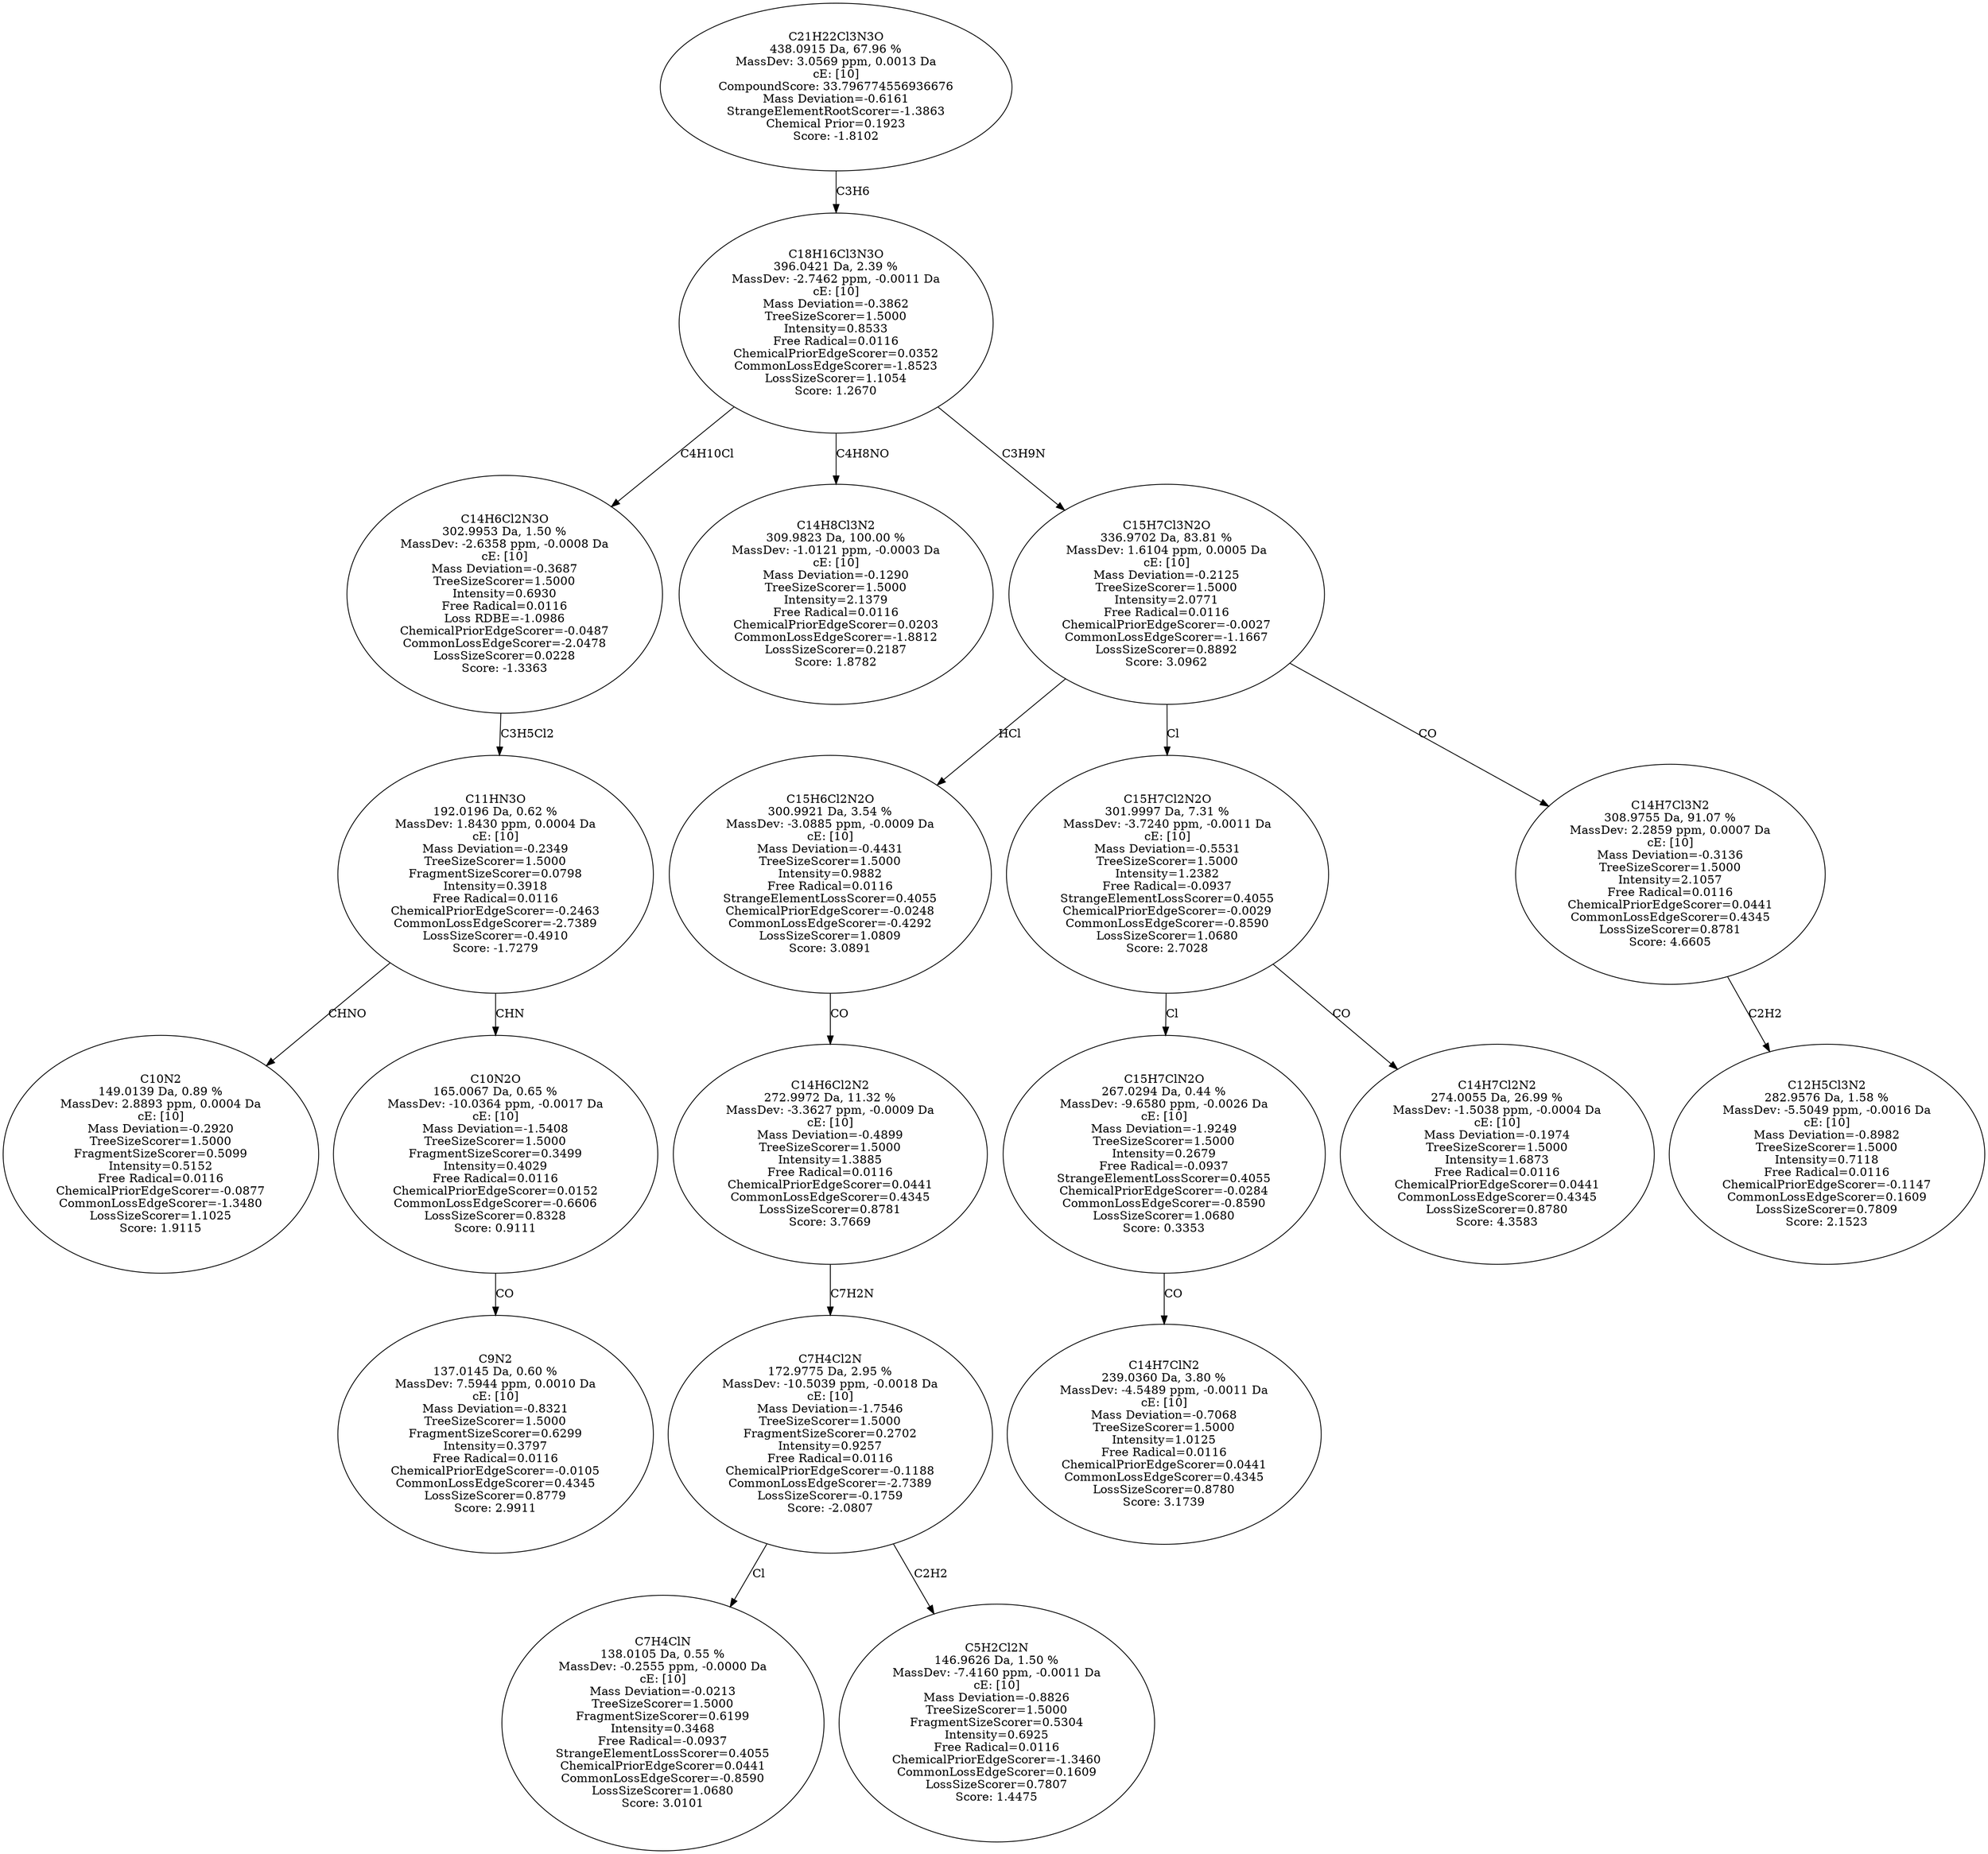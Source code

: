 strict digraph {
v1 [label="C10N2\n149.0139 Da, 0.89 %\nMassDev: 2.8893 ppm, 0.0004 Da\ncE: [10]\nMass Deviation=-0.2920\nTreeSizeScorer=1.5000\nFragmentSizeScorer=0.5099\nIntensity=0.5152\nFree Radical=0.0116\nChemicalPriorEdgeScorer=-0.0877\nCommonLossEdgeScorer=-1.3480\nLossSizeScorer=1.1025\nScore: 1.9115"];
v2 [label="C9N2\n137.0145 Da, 0.60 %\nMassDev: 7.5944 ppm, 0.0010 Da\ncE: [10]\nMass Deviation=-0.8321\nTreeSizeScorer=1.5000\nFragmentSizeScorer=0.6299\nIntensity=0.3797\nFree Radical=0.0116\nChemicalPriorEdgeScorer=-0.0105\nCommonLossEdgeScorer=0.4345\nLossSizeScorer=0.8779\nScore: 2.9911"];
v3 [label="C10N2O\n165.0067 Da, 0.65 %\nMassDev: -10.0364 ppm, -0.0017 Da\ncE: [10]\nMass Deviation=-1.5408\nTreeSizeScorer=1.5000\nFragmentSizeScorer=0.3499\nIntensity=0.4029\nFree Radical=0.0116\nChemicalPriorEdgeScorer=0.0152\nCommonLossEdgeScorer=-0.6606\nLossSizeScorer=0.8328\nScore: 0.9111"];
v4 [label="C11HN3O\n192.0196 Da, 0.62 %\nMassDev: 1.8430 ppm, 0.0004 Da\ncE: [10]\nMass Deviation=-0.2349\nTreeSizeScorer=1.5000\nFragmentSizeScorer=0.0798\nIntensity=0.3918\nFree Radical=0.0116\nChemicalPriorEdgeScorer=-0.2463\nCommonLossEdgeScorer=-2.7389\nLossSizeScorer=-0.4910\nScore: -1.7279"];
v5 [label="C14H6Cl2N3O\n302.9953 Da, 1.50 %\nMassDev: -2.6358 ppm, -0.0008 Da\ncE: [10]\nMass Deviation=-0.3687\nTreeSizeScorer=1.5000\nIntensity=0.6930\nFree Radical=0.0116\nLoss RDBE=-1.0986\nChemicalPriorEdgeScorer=-0.0487\nCommonLossEdgeScorer=-2.0478\nLossSizeScorer=0.0228\nScore: -1.3363"];
v6 [label="C14H8Cl3N2\n309.9823 Da, 100.00 %\nMassDev: -1.0121 ppm, -0.0003 Da\ncE: [10]\nMass Deviation=-0.1290\nTreeSizeScorer=1.5000\nIntensity=2.1379\nFree Radical=0.0116\nChemicalPriorEdgeScorer=0.0203\nCommonLossEdgeScorer=-1.8812\nLossSizeScorer=0.2187\nScore: 1.8782"];
v7 [label="C7H4ClN\n138.0105 Da, 0.55 %\nMassDev: -0.2555 ppm, -0.0000 Da\ncE: [10]\nMass Deviation=-0.0213\nTreeSizeScorer=1.5000\nFragmentSizeScorer=0.6199\nIntensity=0.3468\nFree Radical=-0.0937\nStrangeElementLossScorer=0.4055\nChemicalPriorEdgeScorer=0.0441\nCommonLossEdgeScorer=-0.8590\nLossSizeScorer=1.0680\nScore: 3.0101"];
v8 [label="C5H2Cl2N\n146.9626 Da, 1.50 %\nMassDev: -7.4160 ppm, -0.0011 Da\ncE: [10]\nMass Deviation=-0.8826\nTreeSizeScorer=1.5000\nFragmentSizeScorer=0.5304\nIntensity=0.6925\nFree Radical=0.0116\nChemicalPriorEdgeScorer=-1.3460\nCommonLossEdgeScorer=0.1609\nLossSizeScorer=0.7807\nScore: 1.4475"];
v9 [label="C7H4Cl2N\n172.9775 Da, 2.95 %\nMassDev: -10.5039 ppm, -0.0018 Da\ncE: [10]\nMass Deviation=-1.7546\nTreeSizeScorer=1.5000\nFragmentSizeScorer=0.2702\nIntensity=0.9257\nFree Radical=0.0116\nChemicalPriorEdgeScorer=-0.1188\nCommonLossEdgeScorer=-2.7389\nLossSizeScorer=-0.1759\nScore: -2.0807"];
v10 [label="C14H6Cl2N2\n272.9972 Da, 11.32 %\nMassDev: -3.3627 ppm, -0.0009 Da\ncE: [10]\nMass Deviation=-0.4899\nTreeSizeScorer=1.5000\nIntensity=1.3885\nFree Radical=0.0116\nChemicalPriorEdgeScorer=0.0441\nCommonLossEdgeScorer=0.4345\nLossSizeScorer=0.8781\nScore: 3.7669"];
v11 [label="C15H6Cl2N2O\n300.9921 Da, 3.54 %\nMassDev: -3.0885 ppm, -0.0009 Da\ncE: [10]\nMass Deviation=-0.4431\nTreeSizeScorer=1.5000\nIntensity=0.9882\nFree Radical=0.0116\nStrangeElementLossScorer=0.4055\nChemicalPriorEdgeScorer=-0.0248\nCommonLossEdgeScorer=-0.4292\nLossSizeScorer=1.0809\nScore: 3.0891"];
v12 [label="C14H7ClN2\n239.0360 Da, 3.80 %\nMassDev: -4.5489 ppm, -0.0011 Da\ncE: [10]\nMass Deviation=-0.7068\nTreeSizeScorer=1.5000\nIntensity=1.0125\nFree Radical=0.0116\nChemicalPriorEdgeScorer=0.0441\nCommonLossEdgeScorer=0.4345\nLossSizeScorer=0.8780\nScore: 3.1739"];
v13 [label="C15H7ClN2O\n267.0294 Da, 0.44 %\nMassDev: -9.6580 ppm, -0.0026 Da\ncE: [10]\nMass Deviation=-1.9249\nTreeSizeScorer=1.5000\nIntensity=0.2679\nFree Radical=-0.0937\nStrangeElementLossScorer=0.4055\nChemicalPriorEdgeScorer=-0.0284\nCommonLossEdgeScorer=-0.8590\nLossSizeScorer=1.0680\nScore: 0.3353"];
v14 [label="C14H7Cl2N2\n274.0055 Da, 26.99 %\nMassDev: -1.5038 ppm, -0.0004 Da\ncE: [10]\nMass Deviation=-0.1974\nTreeSizeScorer=1.5000\nIntensity=1.6873\nFree Radical=0.0116\nChemicalPriorEdgeScorer=0.0441\nCommonLossEdgeScorer=0.4345\nLossSizeScorer=0.8780\nScore: 4.3583"];
v15 [label="C15H7Cl2N2O\n301.9997 Da, 7.31 %\nMassDev: -3.7240 ppm, -0.0011 Da\ncE: [10]\nMass Deviation=-0.5531\nTreeSizeScorer=1.5000\nIntensity=1.2382\nFree Radical=-0.0937\nStrangeElementLossScorer=0.4055\nChemicalPriorEdgeScorer=-0.0029\nCommonLossEdgeScorer=-0.8590\nLossSizeScorer=1.0680\nScore: 2.7028"];
v16 [label="C12H5Cl3N2\n282.9576 Da, 1.58 %\nMassDev: -5.5049 ppm, -0.0016 Da\ncE: [10]\nMass Deviation=-0.8982\nTreeSizeScorer=1.5000\nIntensity=0.7118\nFree Radical=0.0116\nChemicalPriorEdgeScorer=-0.1147\nCommonLossEdgeScorer=0.1609\nLossSizeScorer=0.7809\nScore: 2.1523"];
v17 [label="C14H7Cl3N2\n308.9755 Da, 91.07 %\nMassDev: 2.2859 ppm, 0.0007 Da\ncE: [10]\nMass Deviation=-0.3136\nTreeSizeScorer=1.5000\nIntensity=2.1057\nFree Radical=0.0116\nChemicalPriorEdgeScorer=0.0441\nCommonLossEdgeScorer=0.4345\nLossSizeScorer=0.8781\nScore: 4.6605"];
v18 [label="C15H7Cl3N2O\n336.9702 Da, 83.81 %\nMassDev: 1.6104 ppm, 0.0005 Da\ncE: [10]\nMass Deviation=-0.2125\nTreeSizeScorer=1.5000\nIntensity=2.0771\nFree Radical=0.0116\nChemicalPriorEdgeScorer=-0.0027\nCommonLossEdgeScorer=-1.1667\nLossSizeScorer=0.8892\nScore: 3.0962"];
v19 [label="C18H16Cl3N3O\n396.0421 Da, 2.39 %\nMassDev: -2.7462 ppm, -0.0011 Da\ncE: [10]\nMass Deviation=-0.3862\nTreeSizeScorer=1.5000\nIntensity=0.8533\nFree Radical=0.0116\nChemicalPriorEdgeScorer=0.0352\nCommonLossEdgeScorer=-1.8523\nLossSizeScorer=1.1054\nScore: 1.2670"];
v20 [label="C21H22Cl3N3O\n438.0915 Da, 67.96 %\nMassDev: 3.0569 ppm, 0.0013 Da\ncE: [10]\nCompoundScore: 33.796774556936676\nMass Deviation=-0.6161\nStrangeElementRootScorer=-1.3863\nChemical Prior=0.1923\nScore: -1.8102"];
v4 -> v1 [label="CHNO"];
v3 -> v2 [label="CO"];
v4 -> v3 [label="CHN"];
v5 -> v4 [label="C3H5Cl2"];
v19 -> v5 [label="C4H10Cl"];
v19 -> v6 [label="C4H8NO"];
v9 -> v7 [label="Cl"];
v9 -> v8 [label="C2H2"];
v10 -> v9 [label="C7H2N"];
v11 -> v10 [label="CO"];
v18 -> v11 [label="HCl"];
v13 -> v12 [label="CO"];
v15 -> v13 [label="Cl"];
v15 -> v14 [label="CO"];
v18 -> v15 [label="Cl"];
v17 -> v16 [label="C2H2"];
v18 -> v17 [label="CO"];
v19 -> v18 [label="C3H9N"];
v20 -> v19 [label="C3H6"];
}